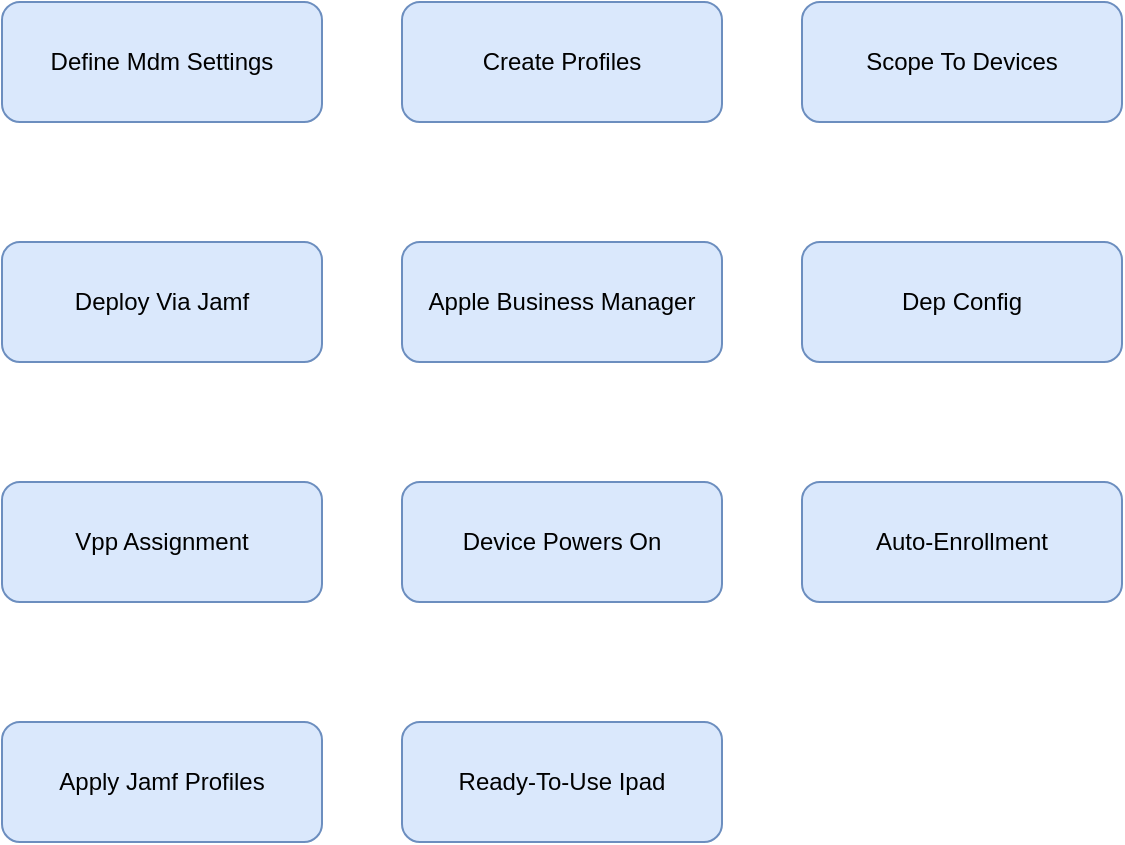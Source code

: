 <?xml version="1.0" ?>
<mxGraphModel dx="1224" dy="1224" grid="1" gridSize="10" guides="1" tooltips="1" connect="1" arrows="1" fold="1" page="1" pageScale="1" pageWidth="827" pageHeight="1169" math="0" shadow="0">
  <root>
    <mxCell id="0"/>
    <mxCell id="1" parent="0"/>
    <mxCell id="n0" value="Define Mdm Settings" style="rounded=1;whiteSpace=wrap;html=1;fillColor=#dae8fc;strokeColor=#6c8ebf;fontSize=12;" vertex="1" parent="1" link="Define MDM Settings.html">
      <mxGeometry x="20" y="20" width="160" height="60" as="geometry"/>
    </mxCell>
    <mxCell id="n1" value="Create Profiles" style="rounded=1;whiteSpace=wrap;html=1;fillColor=#dae8fc;strokeColor=#6c8ebf;fontSize=12;" vertex="1" parent="1" link="Create Profiles.html">
      <mxGeometry x="220" y="20" width="160" height="60" as="geometry"/>
    </mxCell>
    <mxCell id="n2" value="Scope To Devices" style="rounded=1;whiteSpace=wrap;html=1;fillColor=#dae8fc;strokeColor=#6c8ebf;fontSize=12;" vertex="1" parent="1" link="Scope to Devices.html">
      <mxGeometry x="420" y="20" width="160" height="60" as="geometry"/>
    </mxCell>
    <mxCell id="n3" value="Deploy Via Jamf" style="rounded=1;whiteSpace=wrap;html=1;fillColor=#dae8fc;strokeColor=#6c8ebf;fontSize=12;" vertex="1" parent="1" link="Deploy via JAMF.html">
      <mxGeometry x="20" y="140" width="160" height="60" as="geometry"/>
    </mxCell>
    <mxCell id="n4" value="Apple Business Manager" style="rounded=1;whiteSpace=wrap;html=1;fillColor=#dae8fc;strokeColor=#6c8ebf;fontSize=12;" vertex="1" parent="1" link="Apple Business Manager.html">
      <mxGeometry x="220" y="140" width="160" height="60" as="geometry"/>
    </mxCell>
    <mxCell id="n5" value="Dep Config" style="rounded=1;whiteSpace=wrap;html=1;fillColor=#dae8fc;strokeColor=#6c8ebf;fontSize=12;" vertex="1" parent="1" link="DEP Config.html">
      <mxGeometry x="420" y="140" width="160" height="60" as="geometry"/>
    </mxCell>
    <mxCell id="n6" value="Vpp Assignment" style="rounded=1;whiteSpace=wrap;html=1;fillColor=#dae8fc;strokeColor=#6c8ebf;fontSize=12;" vertex="1" parent="1" link="VPP Assignment.html">
      <mxGeometry x="20" y="260" width="160" height="60" as="geometry"/>
    </mxCell>
    <mxCell id="n7" value="Device Powers On" style="rounded=1;whiteSpace=wrap;html=1;fillColor=#dae8fc;strokeColor=#6c8ebf;fontSize=12;" vertex="1" parent="1" link="Device Powers On.html">
      <mxGeometry x="220" y="260" width="160" height="60" as="geometry"/>
    </mxCell>
    <mxCell id="n8" value="Auto-Enrollment" style="rounded=1;whiteSpace=wrap;html=1;fillColor=#dae8fc;strokeColor=#6c8ebf;fontSize=12;" vertex="1" parent="1" link="Auto-Enrollment.html">
      <mxGeometry x="420" y="260" width="160" height="60" as="geometry"/>
    </mxCell>
    <mxCell id="n9" value="Apply Jamf Profiles" style="rounded=1;whiteSpace=wrap;html=1;fillColor=#dae8fc;strokeColor=#6c8ebf;fontSize=12;" vertex="1" parent="1" link="Apply JAMF Profiles.html">
      <mxGeometry x="20" y="380" width="160" height="60" as="geometry"/>
    </mxCell>
    <mxCell id="n10" value="Ready-To-Use Ipad" style="rounded=1;whiteSpace=wrap;html=1;fillColor=#dae8fc;strokeColor=#6c8ebf;fontSize=12;" vertex="1" parent="1" link="Ready-to-use iPad.html">
      <mxGeometry x="220" y="380" width="160" height="60" as="geometry"/>
    </mxCell>
  </root>
</mxGraphModel>
